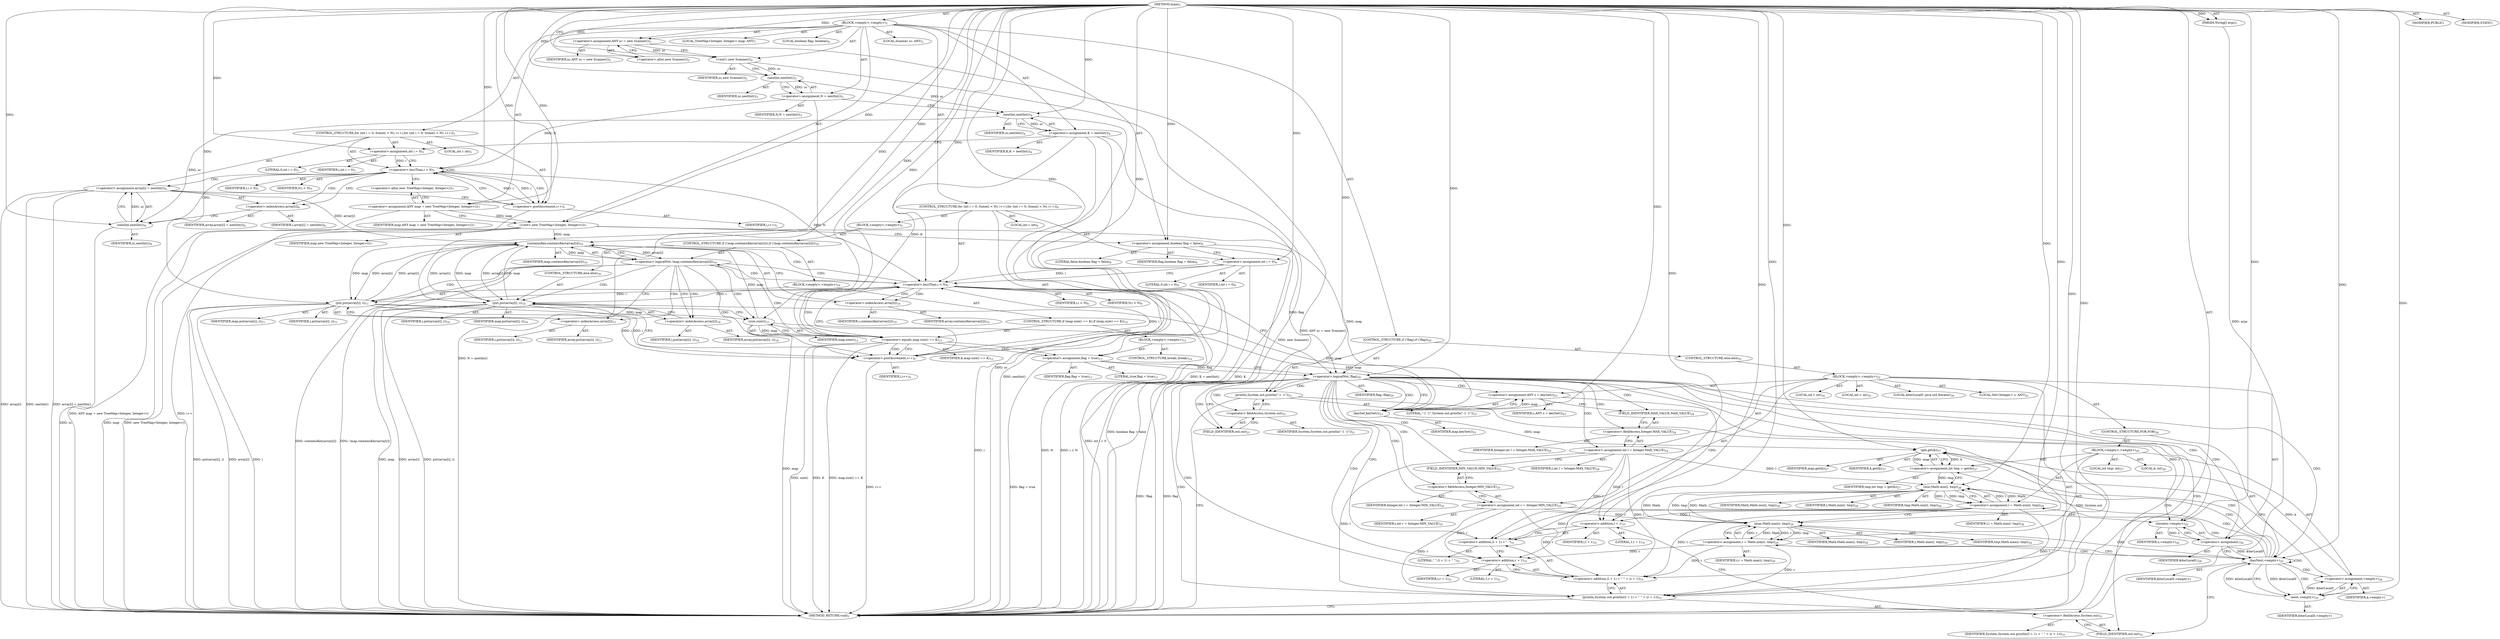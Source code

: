digraph "main" {  
"21" [label = <(METHOD,main)<SUB>1</SUB>> ]
"22" [label = <(PARAM,String[] args)<SUB>1</SUB>> ]
"23" [label = <(BLOCK,&lt;empty&gt;,&lt;empty&gt;)<SUB>1</SUB>> ]
"4" [label = <(LOCAL,Scanner sc: ANY)<SUB>2</SUB>> ]
"24" [label = <(&lt;operator&gt;.assignment,ANY sc = new Scanner())<SUB>2</SUB>> ]
"25" [label = <(IDENTIFIER,sc,ANY sc = new Scanner())<SUB>2</SUB>> ]
"26" [label = <(&lt;operator&gt;.alloc,new Scanner())<SUB>2</SUB>> ]
"27" [label = <(&lt;init&gt;,new Scanner())<SUB>2</SUB>> ]
"3" [label = <(IDENTIFIER,sc,new Scanner())<SUB>2</SUB>> ]
"28" [label = <(&lt;operator&gt;.assignment,N = nextInt())<SUB>3</SUB>> ]
"29" [label = <(IDENTIFIER,N,N = nextInt())<SUB>3</SUB>> ]
"30" [label = <(nextInt,nextInt())<SUB>3</SUB>> ]
"31" [label = <(IDENTIFIER,sc,nextInt())<SUB>3</SUB>> ]
"32" [label = <(&lt;operator&gt;.assignment,K = nextInt())<SUB>4</SUB>> ]
"33" [label = <(IDENTIFIER,K,K = nextInt())<SUB>4</SUB>> ]
"34" [label = <(nextInt,nextInt())<SUB>4</SUB>> ]
"35" [label = <(IDENTIFIER,sc,nextInt())<SUB>4</SUB>> ]
"36" [label = <(CONTROL_STRUCTURE,for (int i = 0; Some(i &lt; N); i++),for (int i = 0; Some(i &lt; N); i++))<SUB>5</SUB>> ]
"37" [label = <(LOCAL,int i: int)<SUB>5</SUB>> ]
"38" [label = <(&lt;operator&gt;.assignment,int i = 0)<SUB>5</SUB>> ]
"39" [label = <(IDENTIFIER,i,int i = 0)<SUB>5</SUB>> ]
"40" [label = <(LITERAL,0,int i = 0)<SUB>5</SUB>> ]
"41" [label = <(&lt;operator&gt;.lessThan,i &lt; N)<SUB>5</SUB>> ]
"42" [label = <(IDENTIFIER,i,i &lt; N)<SUB>5</SUB>> ]
"43" [label = <(IDENTIFIER,N,i &lt; N)<SUB>5</SUB>> ]
"44" [label = <(&lt;operator&gt;.postIncrement,i++)<SUB>5</SUB>> ]
"45" [label = <(IDENTIFIER,i,i++)<SUB>5</SUB>> ]
"46" [label = <(&lt;operator&gt;.assignment,array[i] = nextInt())<SUB>6</SUB>> ]
"47" [label = <(&lt;operator&gt;.indexAccess,array[i])<SUB>6</SUB>> ]
"48" [label = <(IDENTIFIER,array,array[i] = nextInt())<SUB>6</SUB>> ]
"49" [label = <(IDENTIFIER,i,array[i] = nextInt())<SUB>6</SUB>> ]
"50" [label = <(nextInt,nextInt())<SUB>6</SUB>> ]
"51" [label = <(IDENTIFIER,sc,nextInt())<SUB>6</SUB>> ]
"6" [label = <(LOCAL,TreeMap&lt;Integer, Integer&gt; map: ANY)<SUB>7</SUB>> ]
"52" [label = <(&lt;operator&gt;.assignment,ANY map = new TreeMap&lt;Integer, Integer&gt;())<SUB>7</SUB>> ]
"53" [label = <(IDENTIFIER,map,ANY map = new TreeMap&lt;Integer, Integer&gt;())<SUB>7</SUB>> ]
"54" [label = <(&lt;operator&gt;.alloc,new TreeMap&lt;Integer, Integer&gt;())<SUB>7</SUB>> ]
"55" [label = <(&lt;init&gt;,new TreeMap&lt;Integer, Integer&gt;())<SUB>7</SUB>> ]
"5" [label = <(IDENTIFIER,map,new TreeMap&lt;Integer, Integer&gt;())<SUB>7</SUB>> ]
"56" [label = <(LOCAL,boolean flag: boolean)<SUB>8</SUB>> ]
"57" [label = <(&lt;operator&gt;.assignment,boolean flag = false)<SUB>8</SUB>> ]
"58" [label = <(IDENTIFIER,flag,boolean flag = false)<SUB>8</SUB>> ]
"59" [label = <(LITERAL,false,boolean flag = false)<SUB>8</SUB>> ]
"60" [label = <(CONTROL_STRUCTURE,for (int i = 0; Some(i &lt; N); i++),for (int i = 0; Some(i &lt; N); i++))<SUB>9</SUB>> ]
"61" [label = <(LOCAL,int i: int)<SUB>9</SUB>> ]
"62" [label = <(&lt;operator&gt;.assignment,int i = 0)<SUB>9</SUB>> ]
"63" [label = <(IDENTIFIER,i,int i = 0)<SUB>9</SUB>> ]
"64" [label = <(LITERAL,0,int i = 0)<SUB>9</SUB>> ]
"65" [label = <(&lt;operator&gt;.lessThan,i &lt; N)<SUB>9</SUB>> ]
"66" [label = <(IDENTIFIER,i,i &lt; N)<SUB>9</SUB>> ]
"67" [label = <(IDENTIFIER,N,i &lt; N)<SUB>9</SUB>> ]
"68" [label = <(&lt;operator&gt;.postIncrement,i++)<SUB>9</SUB>> ]
"69" [label = <(IDENTIFIER,i,i++)<SUB>9</SUB>> ]
"70" [label = <(BLOCK,&lt;empty&gt;,&lt;empty&gt;)<SUB>9</SUB>> ]
"71" [label = <(CONTROL_STRUCTURE,if (!map.containsKey(array[i])),if (!map.containsKey(array[i])))<SUB>10</SUB>> ]
"72" [label = <(&lt;operator&gt;.logicalNot,!map.containsKey(array[i]))<SUB>10</SUB>> ]
"73" [label = <(containsKey,containsKey(array[i]))<SUB>10</SUB>> ]
"74" [label = <(IDENTIFIER,map,containsKey(array[i]))<SUB>10</SUB>> ]
"75" [label = <(&lt;operator&gt;.indexAccess,array[i])<SUB>10</SUB>> ]
"76" [label = <(IDENTIFIER,array,containsKey(array[i]))<SUB>10</SUB>> ]
"77" [label = <(IDENTIFIER,i,containsKey(array[i]))<SUB>10</SUB>> ]
"78" [label = <(BLOCK,&lt;empty&gt;,&lt;empty&gt;)<SUB>10</SUB>> ]
"79" [label = <(put,put(array[i], i))<SUB>11</SUB>> ]
"80" [label = <(IDENTIFIER,map,put(array[i], i))<SUB>11</SUB>> ]
"81" [label = <(&lt;operator&gt;.indexAccess,array[i])<SUB>11</SUB>> ]
"82" [label = <(IDENTIFIER,array,put(array[i], i))<SUB>11</SUB>> ]
"83" [label = <(IDENTIFIER,i,put(array[i], i))<SUB>11</SUB>> ]
"84" [label = <(IDENTIFIER,i,put(array[i], i))<SUB>11</SUB>> ]
"85" [label = <(CONTROL_STRUCTURE,if (map.size() == K),if (map.size() == K))<SUB>12</SUB>> ]
"86" [label = <(&lt;operator&gt;.equals,map.size() == K)<SUB>12</SUB>> ]
"87" [label = <(size,size())<SUB>12</SUB>> ]
"88" [label = <(IDENTIFIER,map,size())<SUB>12</SUB>> ]
"89" [label = <(IDENTIFIER,K,map.size() == K)<SUB>12</SUB>> ]
"90" [label = <(BLOCK,&lt;empty&gt;,&lt;empty&gt;)<SUB>12</SUB>> ]
"91" [label = <(&lt;operator&gt;.assignment,flag = true)<SUB>13</SUB>> ]
"92" [label = <(IDENTIFIER,flag,flag = true)<SUB>13</SUB>> ]
"93" [label = <(LITERAL,true,flag = true)<SUB>13</SUB>> ]
"94" [label = <(CONTROL_STRUCTURE,break;,break;)<SUB>14</SUB>> ]
"95" [label = <(CONTROL_STRUCTURE,else,else)<SUB>18</SUB>> ]
"96" [label = <(put,put(array[i], i))<SUB>18</SUB>> ]
"97" [label = <(IDENTIFIER,map,put(array[i], i))<SUB>18</SUB>> ]
"98" [label = <(&lt;operator&gt;.indexAccess,array[i])<SUB>18</SUB>> ]
"99" [label = <(IDENTIFIER,array,put(array[i], i))<SUB>18</SUB>> ]
"100" [label = <(IDENTIFIER,i,put(array[i], i))<SUB>18</SUB>> ]
"101" [label = <(IDENTIFIER,i,put(array[i], i))<SUB>18</SUB>> ]
"102" [label = <(CONTROL_STRUCTURE,if (!flag),if (!flag))<SUB>20</SUB>> ]
"103" [label = <(&lt;operator&gt;.logicalNot,!flag)<SUB>20</SUB>> ]
"104" [label = <(IDENTIFIER,flag,!flag)<SUB>20</SUB>> ]
"105" [label = <(println,System.out.println(&quot;-1 -1&quot;))<SUB>21</SUB>> ]
"106" [label = <(&lt;operator&gt;.fieldAccess,System.out)<SUB>21</SUB>> ]
"107" [label = <(IDENTIFIER,System,System.out.println(&quot;-1 -1&quot;))<SUB>21</SUB>> ]
"108" [label = <(FIELD_IDENTIFIER,out,out)<SUB>21</SUB>> ]
"109" [label = <(LITERAL,&quot;-1 -1&quot;,System.out.println(&quot;-1 -1&quot;))<SUB>21</SUB>> ]
"110" [label = <(CONTROL_STRUCTURE,else,else)<SUB>22</SUB>> ]
"111" [label = <(BLOCK,&lt;empty&gt;,&lt;empty&gt;)<SUB>22</SUB>> ]
"112" [label = <(LOCAL,Set&lt;Integer&gt; s: ANY)<SUB>23</SUB>> ]
"113" [label = <(&lt;operator&gt;.assignment,ANY s = keySet())<SUB>23</SUB>> ]
"114" [label = <(IDENTIFIER,s,ANY s = keySet())<SUB>23</SUB>> ]
"115" [label = <(keySet,keySet())<SUB>23</SUB>> ]
"116" [label = <(IDENTIFIER,map,keySet())<SUB>23</SUB>> ]
"117" [label = <(LOCAL,int l: int)<SUB>24</SUB>> ]
"118" [label = <(&lt;operator&gt;.assignment,int l = Integer.MAX_VALUE)<SUB>24</SUB>> ]
"119" [label = <(IDENTIFIER,l,int l = Integer.MAX_VALUE)<SUB>24</SUB>> ]
"120" [label = <(&lt;operator&gt;.fieldAccess,Integer.MAX_VALUE)<SUB>24</SUB>> ]
"121" [label = <(IDENTIFIER,Integer,int l = Integer.MAX_VALUE)<SUB>24</SUB>> ]
"122" [label = <(FIELD_IDENTIFIER,MAX_VALUE,MAX_VALUE)<SUB>24</SUB>> ]
"123" [label = <(LOCAL,int r: int)<SUB>25</SUB>> ]
"124" [label = <(&lt;operator&gt;.assignment,int r = Integer.MIN_VALUE)<SUB>25</SUB>> ]
"125" [label = <(IDENTIFIER,r,int r = Integer.MIN_VALUE)<SUB>25</SUB>> ]
"126" [label = <(&lt;operator&gt;.fieldAccess,Integer.MIN_VALUE)<SUB>25</SUB>> ]
"127" [label = <(IDENTIFIER,Integer,int r = Integer.MIN_VALUE)<SUB>25</SUB>> ]
"128" [label = <(FIELD_IDENTIFIER,MIN_VALUE,MIN_VALUE)<SUB>25</SUB>> ]
"129" [label = <(LOCAL,$iterLocal0: java.util.Iterator)<SUB>26</SUB>> ]
"130" [label = <(&lt;operator&gt;.assignment,)<SUB>26</SUB>> ]
"131" [label = <(IDENTIFIER,$iterLocal0,)<SUB>26</SUB>> ]
"132" [label = <(iterator,&lt;empty&gt;)<SUB>26</SUB>> ]
"133" [label = <(IDENTIFIER,s,&lt;empty&gt;)<SUB>26</SUB>> ]
"134" [label = <(CONTROL_STRUCTURE,FOR,FOR)<SUB>26</SUB>> ]
"135" [label = <(hasNext,&lt;empty&gt;)<SUB>26</SUB>> ]
"136" [label = <(IDENTIFIER,$iterLocal0,&lt;empty&gt;)> ]
"137" [label = <(BLOCK,&lt;empty&gt;,&lt;empty&gt;)<SUB>26</SUB>> ]
"138" [label = <(LOCAL,k: int)<SUB>26</SUB>> ]
"139" [label = <(&lt;operator&gt;.assignment,&lt;empty&gt;)<SUB>26</SUB>> ]
"140" [label = <(IDENTIFIER,k,&lt;empty&gt;)> ]
"141" [label = <(next,&lt;empty&gt;)<SUB>26</SUB>> ]
"142" [label = <(IDENTIFIER,$iterLocal0,&lt;empty&gt;)> ]
"143" [label = <(LOCAL,int tmp: int)<SUB>27</SUB>> ]
"144" [label = <(&lt;operator&gt;.assignment,int tmp = get(k))<SUB>27</SUB>> ]
"145" [label = <(IDENTIFIER,tmp,int tmp = get(k))<SUB>27</SUB>> ]
"146" [label = <(get,get(k))<SUB>27</SUB>> ]
"147" [label = <(IDENTIFIER,map,get(k))<SUB>27</SUB>> ]
"148" [label = <(IDENTIFIER,k,get(k))<SUB>27</SUB>> ]
"149" [label = <(&lt;operator&gt;.assignment,l = Math.min(l, tmp))<SUB>28</SUB>> ]
"150" [label = <(IDENTIFIER,l,l = Math.min(l, tmp))<SUB>28</SUB>> ]
"151" [label = <(min,Math.min(l, tmp))<SUB>28</SUB>> ]
"152" [label = <(IDENTIFIER,Math,Math.min(l, tmp))<SUB>28</SUB>> ]
"153" [label = <(IDENTIFIER,l,Math.min(l, tmp))<SUB>28</SUB>> ]
"154" [label = <(IDENTIFIER,tmp,Math.min(l, tmp))<SUB>28</SUB>> ]
"155" [label = <(&lt;operator&gt;.assignment,r = Math.max(r, tmp))<SUB>29</SUB>> ]
"156" [label = <(IDENTIFIER,r,r = Math.max(r, tmp))<SUB>29</SUB>> ]
"157" [label = <(max,Math.max(r, tmp))<SUB>29</SUB>> ]
"158" [label = <(IDENTIFIER,Math,Math.max(r, tmp))<SUB>29</SUB>> ]
"159" [label = <(IDENTIFIER,r,Math.max(r, tmp))<SUB>29</SUB>> ]
"160" [label = <(IDENTIFIER,tmp,Math.max(r, tmp))<SUB>29</SUB>> ]
"161" [label = <(println,System.out.println((l + 1) + &quot; &quot; + (r + 1)))<SUB>31</SUB>> ]
"162" [label = <(&lt;operator&gt;.fieldAccess,System.out)<SUB>31</SUB>> ]
"163" [label = <(IDENTIFIER,System,System.out.println((l + 1) + &quot; &quot; + (r + 1)))<SUB>31</SUB>> ]
"164" [label = <(FIELD_IDENTIFIER,out,out)<SUB>31</SUB>> ]
"165" [label = <(&lt;operator&gt;.addition,(l + 1) + &quot; &quot; + (r + 1))<SUB>31</SUB>> ]
"166" [label = <(&lt;operator&gt;.addition,(l + 1) + &quot; &quot;)<SUB>31</SUB>> ]
"167" [label = <(&lt;operator&gt;.addition,l + 1)<SUB>31</SUB>> ]
"168" [label = <(IDENTIFIER,l,l + 1)<SUB>31</SUB>> ]
"169" [label = <(LITERAL,1,l + 1)<SUB>31</SUB>> ]
"170" [label = <(LITERAL,&quot; &quot;,(l + 1) + &quot; &quot;)<SUB>31</SUB>> ]
"171" [label = <(&lt;operator&gt;.addition,r + 1)<SUB>31</SUB>> ]
"172" [label = <(IDENTIFIER,r,r + 1)<SUB>31</SUB>> ]
"173" [label = <(LITERAL,1,r + 1)<SUB>31</SUB>> ]
"174" [label = <(MODIFIER,PUBLIC)> ]
"175" [label = <(MODIFIER,STATIC)> ]
"176" [label = <(METHOD_RETURN,void)<SUB>1</SUB>> ]
  "21" -> "22"  [ label = "AST: "] 
  "21" -> "23"  [ label = "AST: "] 
  "21" -> "174"  [ label = "AST: "] 
  "21" -> "175"  [ label = "AST: "] 
  "21" -> "176"  [ label = "AST: "] 
  "23" -> "4"  [ label = "AST: "] 
  "23" -> "24"  [ label = "AST: "] 
  "23" -> "27"  [ label = "AST: "] 
  "23" -> "28"  [ label = "AST: "] 
  "23" -> "32"  [ label = "AST: "] 
  "23" -> "36"  [ label = "AST: "] 
  "23" -> "6"  [ label = "AST: "] 
  "23" -> "52"  [ label = "AST: "] 
  "23" -> "55"  [ label = "AST: "] 
  "23" -> "56"  [ label = "AST: "] 
  "23" -> "57"  [ label = "AST: "] 
  "23" -> "60"  [ label = "AST: "] 
  "23" -> "102"  [ label = "AST: "] 
  "24" -> "25"  [ label = "AST: "] 
  "24" -> "26"  [ label = "AST: "] 
  "27" -> "3"  [ label = "AST: "] 
  "28" -> "29"  [ label = "AST: "] 
  "28" -> "30"  [ label = "AST: "] 
  "30" -> "31"  [ label = "AST: "] 
  "32" -> "33"  [ label = "AST: "] 
  "32" -> "34"  [ label = "AST: "] 
  "34" -> "35"  [ label = "AST: "] 
  "36" -> "37"  [ label = "AST: "] 
  "36" -> "38"  [ label = "AST: "] 
  "36" -> "41"  [ label = "AST: "] 
  "36" -> "44"  [ label = "AST: "] 
  "36" -> "46"  [ label = "AST: "] 
  "38" -> "39"  [ label = "AST: "] 
  "38" -> "40"  [ label = "AST: "] 
  "41" -> "42"  [ label = "AST: "] 
  "41" -> "43"  [ label = "AST: "] 
  "44" -> "45"  [ label = "AST: "] 
  "46" -> "47"  [ label = "AST: "] 
  "46" -> "50"  [ label = "AST: "] 
  "47" -> "48"  [ label = "AST: "] 
  "47" -> "49"  [ label = "AST: "] 
  "50" -> "51"  [ label = "AST: "] 
  "52" -> "53"  [ label = "AST: "] 
  "52" -> "54"  [ label = "AST: "] 
  "55" -> "5"  [ label = "AST: "] 
  "57" -> "58"  [ label = "AST: "] 
  "57" -> "59"  [ label = "AST: "] 
  "60" -> "61"  [ label = "AST: "] 
  "60" -> "62"  [ label = "AST: "] 
  "60" -> "65"  [ label = "AST: "] 
  "60" -> "68"  [ label = "AST: "] 
  "60" -> "70"  [ label = "AST: "] 
  "62" -> "63"  [ label = "AST: "] 
  "62" -> "64"  [ label = "AST: "] 
  "65" -> "66"  [ label = "AST: "] 
  "65" -> "67"  [ label = "AST: "] 
  "68" -> "69"  [ label = "AST: "] 
  "70" -> "71"  [ label = "AST: "] 
  "71" -> "72"  [ label = "AST: "] 
  "71" -> "78"  [ label = "AST: "] 
  "71" -> "95"  [ label = "AST: "] 
  "72" -> "73"  [ label = "AST: "] 
  "73" -> "74"  [ label = "AST: "] 
  "73" -> "75"  [ label = "AST: "] 
  "75" -> "76"  [ label = "AST: "] 
  "75" -> "77"  [ label = "AST: "] 
  "78" -> "79"  [ label = "AST: "] 
  "78" -> "85"  [ label = "AST: "] 
  "79" -> "80"  [ label = "AST: "] 
  "79" -> "81"  [ label = "AST: "] 
  "79" -> "84"  [ label = "AST: "] 
  "81" -> "82"  [ label = "AST: "] 
  "81" -> "83"  [ label = "AST: "] 
  "85" -> "86"  [ label = "AST: "] 
  "85" -> "90"  [ label = "AST: "] 
  "86" -> "87"  [ label = "AST: "] 
  "86" -> "89"  [ label = "AST: "] 
  "87" -> "88"  [ label = "AST: "] 
  "90" -> "91"  [ label = "AST: "] 
  "90" -> "94"  [ label = "AST: "] 
  "91" -> "92"  [ label = "AST: "] 
  "91" -> "93"  [ label = "AST: "] 
  "95" -> "96"  [ label = "AST: "] 
  "96" -> "97"  [ label = "AST: "] 
  "96" -> "98"  [ label = "AST: "] 
  "96" -> "101"  [ label = "AST: "] 
  "98" -> "99"  [ label = "AST: "] 
  "98" -> "100"  [ label = "AST: "] 
  "102" -> "103"  [ label = "AST: "] 
  "102" -> "105"  [ label = "AST: "] 
  "102" -> "110"  [ label = "AST: "] 
  "103" -> "104"  [ label = "AST: "] 
  "105" -> "106"  [ label = "AST: "] 
  "105" -> "109"  [ label = "AST: "] 
  "106" -> "107"  [ label = "AST: "] 
  "106" -> "108"  [ label = "AST: "] 
  "110" -> "111"  [ label = "AST: "] 
  "111" -> "112"  [ label = "AST: "] 
  "111" -> "113"  [ label = "AST: "] 
  "111" -> "117"  [ label = "AST: "] 
  "111" -> "118"  [ label = "AST: "] 
  "111" -> "123"  [ label = "AST: "] 
  "111" -> "124"  [ label = "AST: "] 
  "111" -> "129"  [ label = "AST: "] 
  "111" -> "130"  [ label = "AST: "] 
  "111" -> "134"  [ label = "AST: "] 
  "111" -> "161"  [ label = "AST: "] 
  "113" -> "114"  [ label = "AST: "] 
  "113" -> "115"  [ label = "AST: "] 
  "115" -> "116"  [ label = "AST: "] 
  "118" -> "119"  [ label = "AST: "] 
  "118" -> "120"  [ label = "AST: "] 
  "120" -> "121"  [ label = "AST: "] 
  "120" -> "122"  [ label = "AST: "] 
  "124" -> "125"  [ label = "AST: "] 
  "124" -> "126"  [ label = "AST: "] 
  "126" -> "127"  [ label = "AST: "] 
  "126" -> "128"  [ label = "AST: "] 
  "130" -> "131"  [ label = "AST: "] 
  "130" -> "132"  [ label = "AST: "] 
  "132" -> "133"  [ label = "AST: "] 
  "134" -> "135"  [ label = "AST: "] 
  "134" -> "137"  [ label = "AST: "] 
  "135" -> "136"  [ label = "AST: "] 
  "137" -> "138"  [ label = "AST: "] 
  "137" -> "139"  [ label = "AST: "] 
  "137" -> "143"  [ label = "AST: "] 
  "137" -> "144"  [ label = "AST: "] 
  "137" -> "149"  [ label = "AST: "] 
  "137" -> "155"  [ label = "AST: "] 
  "139" -> "140"  [ label = "AST: "] 
  "139" -> "141"  [ label = "AST: "] 
  "141" -> "142"  [ label = "AST: "] 
  "144" -> "145"  [ label = "AST: "] 
  "144" -> "146"  [ label = "AST: "] 
  "146" -> "147"  [ label = "AST: "] 
  "146" -> "148"  [ label = "AST: "] 
  "149" -> "150"  [ label = "AST: "] 
  "149" -> "151"  [ label = "AST: "] 
  "151" -> "152"  [ label = "AST: "] 
  "151" -> "153"  [ label = "AST: "] 
  "151" -> "154"  [ label = "AST: "] 
  "155" -> "156"  [ label = "AST: "] 
  "155" -> "157"  [ label = "AST: "] 
  "157" -> "158"  [ label = "AST: "] 
  "157" -> "159"  [ label = "AST: "] 
  "157" -> "160"  [ label = "AST: "] 
  "161" -> "162"  [ label = "AST: "] 
  "161" -> "165"  [ label = "AST: "] 
  "162" -> "163"  [ label = "AST: "] 
  "162" -> "164"  [ label = "AST: "] 
  "165" -> "166"  [ label = "AST: "] 
  "165" -> "171"  [ label = "AST: "] 
  "166" -> "167"  [ label = "AST: "] 
  "166" -> "170"  [ label = "AST: "] 
  "167" -> "168"  [ label = "AST: "] 
  "167" -> "169"  [ label = "AST: "] 
  "171" -> "172"  [ label = "AST: "] 
  "171" -> "173"  [ label = "AST: "] 
  "24" -> "27"  [ label = "CFG: "] 
  "27" -> "30"  [ label = "CFG: "] 
  "28" -> "34"  [ label = "CFG: "] 
  "32" -> "38"  [ label = "CFG: "] 
  "52" -> "55"  [ label = "CFG: "] 
  "55" -> "57"  [ label = "CFG: "] 
  "57" -> "62"  [ label = "CFG: "] 
  "26" -> "24"  [ label = "CFG: "] 
  "30" -> "28"  [ label = "CFG: "] 
  "34" -> "32"  [ label = "CFG: "] 
  "38" -> "41"  [ label = "CFG: "] 
  "41" -> "47"  [ label = "CFG: "] 
  "41" -> "54"  [ label = "CFG: "] 
  "44" -> "41"  [ label = "CFG: "] 
  "46" -> "44"  [ label = "CFG: "] 
  "54" -> "52"  [ label = "CFG: "] 
  "62" -> "65"  [ label = "CFG: "] 
  "65" -> "75"  [ label = "CFG: "] 
  "65" -> "103"  [ label = "CFG: "] 
  "68" -> "65"  [ label = "CFG: "] 
  "103" -> "108"  [ label = "CFG: "] 
  "103" -> "115"  [ label = "CFG: "] 
  "105" -> "176"  [ label = "CFG: "] 
  "47" -> "50"  [ label = "CFG: "] 
  "50" -> "46"  [ label = "CFG: "] 
  "106" -> "105"  [ label = "CFG: "] 
  "72" -> "81"  [ label = "CFG: "] 
  "72" -> "98"  [ label = "CFG: "] 
  "108" -> "106"  [ label = "CFG: "] 
  "113" -> "122"  [ label = "CFG: "] 
  "118" -> "128"  [ label = "CFG: "] 
  "124" -> "132"  [ label = "CFG: "] 
  "130" -> "135"  [ label = "CFG: "] 
  "161" -> "176"  [ label = "CFG: "] 
  "73" -> "72"  [ label = "CFG: "] 
  "79" -> "87"  [ label = "CFG: "] 
  "96" -> "68"  [ label = "CFG: "] 
  "115" -> "113"  [ label = "CFG: "] 
  "120" -> "118"  [ label = "CFG: "] 
  "126" -> "124"  [ label = "CFG: "] 
  "132" -> "130"  [ label = "CFG: "] 
  "135" -> "141"  [ label = "CFG: "] 
  "135" -> "164"  [ label = "CFG: "] 
  "162" -> "167"  [ label = "CFG: "] 
  "165" -> "161"  [ label = "CFG: "] 
  "75" -> "73"  [ label = "CFG: "] 
  "81" -> "79"  [ label = "CFG: "] 
  "86" -> "91"  [ label = "CFG: "] 
  "86" -> "68"  [ label = "CFG: "] 
  "98" -> "96"  [ label = "CFG: "] 
  "122" -> "120"  [ label = "CFG: "] 
  "128" -> "126"  [ label = "CFG: "] 
  "139" -> "146"  [ label = "CFG: "] 
  "144" -> "151"  [ label = "CFG: "] 
  "149" -> "157"  [ label = "CFG: "] 
  "155" -> "135"  [ label = "CFG: "] 
  "164" -> "162"  [ label = "CFG: "] 
  "166" -> "171"  [ label = "CFG: "] 
  "171" -> "165"  [ label = "CFG: "] 
  "87" -> "86"  [ label = "CFG: "] 
  "91" -> "103"  [ label = "CFG: "] 
  "141" -> "139"  [ label = "CFG: "] 
  "146" -> "144"  [ label = "CFG: "] 
  "151" -> "149"  [ label = "CFG: "] 
  "157" -> "155"  [ label = "CFG: "] 
  "167" -> "166"  [ label = "CFG: "] 
  "21" -> "26"  [ label = "CFG: "] 
  "22" -> "176"  [ label = "DDG: args"] 
  "24" -> "176"  [ label = "DDG: ANY sc = new Scanner()"] 
  "27" -> "176"  [ label = "DDG: new Scanner()"] 
  "28" -> "176"  [ label = "DDG: N = nextInt()"] 
  "32" -> "176"  [ label = "DDG: K"] 
  "34" -> "176"  [ label = "DDG: sc"] 
  "32" -> "176"  [ label = "DDG: nextInt()"] 
  "32" -> "176"  [ label = "DDG: K = nextInt()"] 
  "52" -> "176"  [ label = "DDG: ANY map = new TreeMap&lt;Integer, Integer&gt;()"] 
  "55" -> "176"  [ label = "DDG: map"] 
  "55" -> "176"  [ label = "DDG: new TreeMap&lt;Integer, Integer&gt;()"] 
  "57" -> "176"  [ label = "DDG: boolean flag = false"] 
  "62" -> "176"  [ label = "DDG: int i = 0"] 
  "65" -> "176"  [ label = "DDG: i"] 
  "65" -> "176"  [ label = "DDG: N"] 
  "65" -> "176"  [ label = "DDG: i &lt; N"] 
  "72" -> "176"  [ label = "DDG: containsKey(array[i])"] 
  "72" -> "176"  [ label = "DDG: !map.containsKey(array[i])"] 
  "96" -> "176"  [ label = "DDG: map"] 
  "96" -> "176"  [ label = "DDG: array[i]"] 
  "96" -> "176"  [ label = "DDG: put(array[i], i)"] 
  "79" -> "176"  [ label = "DDG: array[i]"] 
  "79" -> "176"  [ label = "DDG: i"] 
  "79" -> "176"  [ label = "DDG: put(array[i], i)"] 
  "87" -> "176"  [ label = "DDG: map"] 
  "86" -> "176"  [ label = "DDG: size()"] 
  "86" -> "176"  [ label = "DDG: K"] 
  "86" -> "176"  [ label = "DDG: map.size() == K"] 
  "68" -> "176"  [ label = "DDG: i++"] 
  "91" -> "176"  [ label = "DDG: flag = true"] 
  "103" -> "176"  [ label = "DDG: flag"] 
  "103" -> "176"  [ label = "DDG: !flag"] 
  "105" -> "176"  [ label = "DDG: System.out"] 
  "46" -> "176"  [ label = "DDG: array[i]"] 
  "50" -> "176"  [ label = "DDG: sc"] 
  "46" -> "176"  [ label = "DDG: nextInt()"] 
  "46" -> "176"  [ label = "DDG: array[i] = nextInt()"] 
  "44" -> "176"  [ label = "DDG: i++"] 
  "21" -> "22"  [ label = "DDG: "] 
  "21" -> "24"  [ label = "DDG: "] 
  "30" -> "28"  [ label = "DDG: sc"] 
  "34" -> "32"  [ label = "DDG: sc"] 
  "21" -> "52"  [ label = "DDG: "] 
  "21" -> "57"  [ label = "DDG: "] 
  "24" -> "27"  [ label = "DDG: sc"] 
  "21" -> "27"  [ label = "DDG: "] 
  "21" -> "38"  [ label = "DDG: "] 
  "50" -> "46"  [ label = "DDG: sc"] 
  "52" -> "55"  [ label = "DDG: map"] 
  "21" -> "55"  [ label = "DDG: "] 
  "21" -> "62"  [ label = "DDG: "] 
  "27" -> "30"  [ label = "DDG: sc"] 
  "21" -> "30"  [ label = "DDG: "] 
  "30" -> "34"  [ label = "DDG: sc"] 
  "21" -> "34"  [ label = "DDG: "] 
  "38" -> "41"  [ label = "DDG: i"] 
  "44" -> "41"  [ label = "DDG: i"] 
  "21" -> "41"  [ label = "DDG: "] 
  "28" -> "41"  [ label = "DDG: N"] 
  "41" -> "44"  [ label = "DDG: i"] 
  "21" -> "44"  [ label = "DDG: "] 
  "62" -> "65"  [ label = "DDG: i"] 
  "68" -> "65"  [ label = "DDG: i"] 
  "21" -> "65"  [ label = "DDG: "] 
  "41" -> "65"  [ label = "DDG: N"] 
  "96" -> "68"  [ label = "DDG: i"] 
  "79" -> "68"  [ label = "DDG: i"] 
  "21" -> "68"  [ label = "DDG: "] 
  "57" -> "103"  [ label = "DDG: flag"] 
  "91" -> "103"  [ label = "DDG: flag"] 
  "21" -> "103"  [ label = "DDG: "] 
  "21" -> "105"  [ label = "DDG: "] 
  "34" -> "50"  [ label = "DDG: sc"] 
  "21" -> "50"  [ label = "DDG: "] 
  "115" -> "113"  [ label = "DDG: map"] 
  "132" -> "130"  [ label = "DDG: s"] 
  "73" -> "72"  [ label = "DDG: map"] 
  "73" -> "72"  [ label = "DDG: array[i]"] 
  "118" -> "161"  [ label = "DDG: l"] 
  "149" -> "161"  [ label = "DDG: l"] 
  "21" -> "161"  [ label = "DDG: "] 
  "124" -> "161"  [ label = "DDG: r"] 
  "155" -> "161"  [ label = "DDG: r"] 
  "55" -> "73"  [ label = "DDG: map"] 
  "96" -> "73"  [ label = "DDG: map"] 
  "87" -> "73"  [ label = "DDG: map"] 
  "21" -> "73"  [ label = "DDG: "] 
  "96" -> "73"  [ label = "DDG: array[i]"] 
  "79" -> "73"  [ label = "DDG: array[i]"] 
  "46" -> "73"  [ label = "DDG: array[i]"] 
  "73" -> "79"  [ label = "DDG: map"] 
  "21" -> "79"  [ label = "DDG: "] 
  "73" -> "79"  [ label = "DDG: array[i]"] 
  "65" -> "79"  [ label = "DDG: i"] 
  "73" -> "96"  [ label = "DDG: map"] 
  "21" -> "96"  [ label = "DDG: "] 
  "73" -> "96"  [ label = "DDG: array[i]"] 
  "65" -> "96"  [ label = "DDG: i"] 
  "55" -> "115"  [ label = "DDG: map"] 
  "96" -> "115"  [ label = "DDG: map"] 
  "87" -> "115"  [ label = "DDG: map"] 
  "21" -> "115"  [ label = "DDG: "] 
  "113" -> "132"  [ label = "DDG: s"] 
  "21" -> "132"  [ label = "DDG: "] 
  "130" -> "135"  [ label = "DDG: $iterLocal0"] 
  "141" -> "135"  [ label = "DDG: $iterLocal0"] 
  "21" -> "135"  [ label = "DDG: "] 
  "141" -> "139"  [ label = "DDG: $iterLocal0"] 
  "146" -> "144"  [ label = "DDG: map"] 
  "146" -> "144"  [ label = "DDG: k"] 
  "151" -> "149"  [ label = "DDG: Math"] 
  "151" -> "149"  [ label = "DDG: l"] 
  "151" -> "149"  [ label = "DDG: tmp"] 
  "157" -> "155"  [ label = "DDG: Math"] 
  "157" -> "155"  [ label = "DDG: r"] 
  "157" -> "155"  [ label = "DDG: tmp"] 
  "118" -> "165"  [ label = "DDG: l"] 
  "149" -> "165"  [ label = "DDG: l"] 
  "21" -> "165"  [ label = "DDG: "] 
  "124" -> "165"  [ label = "DDG: r"] 
  "155" -> "165"  [ label = "DDG: r"] 
  "87" -> "86"  [ label = "DDG: map"] 
  "32" -> "86"  [ label = "DDG: K"] 
  "21" -> "86"  [ label = "DDG: "] 
  "21" -> "91"  [ label = "DDG: "] 
  "118" -> "166"  [ label = "DDG: l"] 
  "149" -> "166"  [ label = "DDG: l"] 
  "21" -> "166"  [ label = "DDG: "] 
  "124" -> "171"  [ label = "DDG: r"] 
  "155" -> "171"  [ label = "DDG: r"] 
  "21" -> "171"  [ label = "DDG: "] 
  "79" -> "87"  [ label = "DDG: map"] 
  "21" -> "87"  [ label = "DDG: "] 
  "135" -> "141"  [ label = "DDG: $iterLocal0"] 
  "21" -> "141"  [ label = "DDG: "] 
  "115" -> "146"  [ label = "DDG: map"] 
  "21" -> "146"  [ label = "DDG: "] 
  "139" -> "146"  [ label = "DDG: k"] 
  "157" -> "151"  [ label = "DDG: Math"] 
  "21" -> "151"  [ label = "DDG: "] 
  "118" -> "151"  [ label = "DDG: l"] 
  "149" -> "151"  [ label = "DDG: l"] 
  "144" -> "151"  [ label = "DDG: tmp"] 
  "151" -> "157"  [ label = "DDG: Math"] 
  "21" -> "157"  [ label = "DDG: "] 
  "124" -> "157"  [ label = "DDG: r"] 
  "155" -> "157"  [ label = "DDG: r"] 
  "151" -> "157"  [ label = "DDG: tmp"] 
  "118" -> "167"  [ label = "DDG: l"] 
  "149" -> "167"  [ label = "DDG: l"] 
  "21" -> "167"  [ label = "DDG: "] 
  "41" -> "50"  [ label = "CDG: "] 
  "41" -> "44"  [ label = "CDG: "] 
  "41" -> "47"  [ label = "CDG: "] 
  "41" -> "46"  [ label = "CDG: "] 
  "41" -> "41"  [ label = "CDG: "] 
  "65" -> "73"  [ label = "CDG: "] 
  "65" -> "75"  [ label = "CDG: "] 
  "65" -> "72"  [ label = "CDG: "] 
  "103" -> "115"  [ label = "CDG: "] 
  "103" -> "167"  [ label = "CDG: "] 
  "103" -> "120"  [ label = "CDG: "] 
  "103" -> "113"  [ label = "CDG: "] 
  "103" -> "128"  [ label = "CDG: "] 
  "103" -> "161"  [ label = "CDG: "] 
  "103" -> "132"  [ label = "CDG: "] 
  "103" -> "162"  [ label = "CDG: "] 
  "103" -> "130"  [ label = "CDG: "] 
  "103" -> "118"  [ label = "CDG: "] 
  "103" -> "164"  [ label = "CDG: "] 
  "103" -> "108"  [ label = "CDG: "] 
  "103" -> "171"  [ label = "CDG: "] 
  "103" -> "122"  [ label = "CDG: "] 
  "103" -> "166"  [ label = "CDG: "] 
  "103" -> "106"  [ label = "CDG: "] 
  "103" -> "126"  [ label = "CDG: "] 
  "103" -> "105"  [ label = "CDG: "] 
  "103" -> "165"  [ label = "CDG: "] 
  "103" -> "135"  [ label = "CDG: "] 
  "103" -> "124"  [ label = "CDG: "] 
  "72" -> "68"  [ label = "CDG: "] 
  "72" -> "96"  [ label = "CDG: "] 
  "72" -> "98"  [ label = "CDG: "] 
  "72" -> "81"  [ label = "CDG: "] 
  "72" -> "87"  [ label = "CDG: "] 
  "72" -> "79"  [ label = "CDG: "] 
  "72" -> "86"  [ label = "CDG: "] 
  "72" -> "65"  [ label = "CDG: "] 
  "135" -> "146"  [ label = "CDG: "] 
  "135" -> "149"  [ label = "CDG: "] 
  "135" -> "151"  [ label = "CDG: "] 
  "135" -> "144"  [ label = "CDG: "] 
  "135" -> "155"  [ label = "CDG: "] 
  "135" -> "139"  [ label = "CDG: "] 
  "135" -> "141"  [ label = "CDG: "] 
  "135" -> "157"  [ label = "CDG: "] 
  "135" -> "135"  [ label = "CDG: "] 
  "86" -> "68"  [ label = "CDG: "] 
  "86" -> "91"  [ label = "CDG: "] 
  "86" -> "65"  [ label = "CDG: "] 
}
